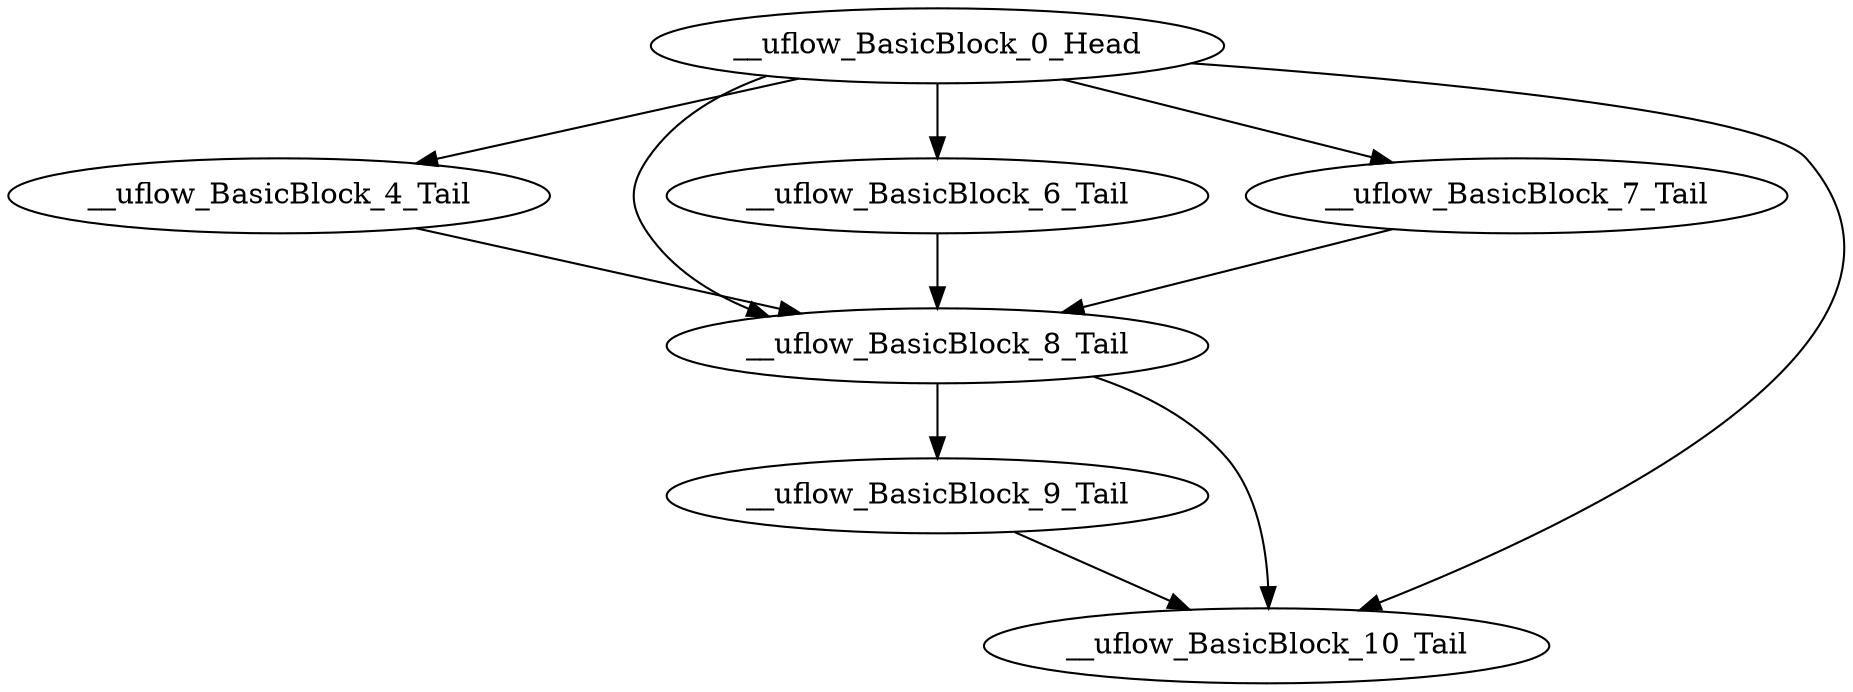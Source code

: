 digraph G {
    "__uflow_BasicBlock_4_Tail" -> "__uflow_BasicBlock_8_Tail"
    "__uflow_BasicBlock_6_Tail" -> "__uflow_BasicBlock_8_Tail"
    "__uflow_BasicBlock_7_Tail" -> "__uflow_BasicBlock_8_Tail"
    "__uflow_BasicBlock_8_Tail" -> "__uflow_BasicBlock_9_Tail"
    "__uflow_BasicBlock_8_Tail" -> "__uflow_BasicBlock_10_Tail"
    "__uflow_BasicBlock_9_Tail" -> "__uflow_BasicBlock_10_Tail"
    "__uflow_BasicBlock_0_Head" -> "__uflow_BasicBlock_4_Tail"
    "__uflow_BasicBlock_0_Head" -> "__uflow_BasicBlock_6_Tail"
    "__uflow_BasicBlock_0_Head" -> "__uflow_BasicBlock_7_Tail"
    "__uflow_BasicBlock_0_Head" -> "__uflow_BasicBlock_8_Tail"
    "__uflow_BasicBlock_0_Head" -> "__uflow_BasicBlock_10_Tail"
}
